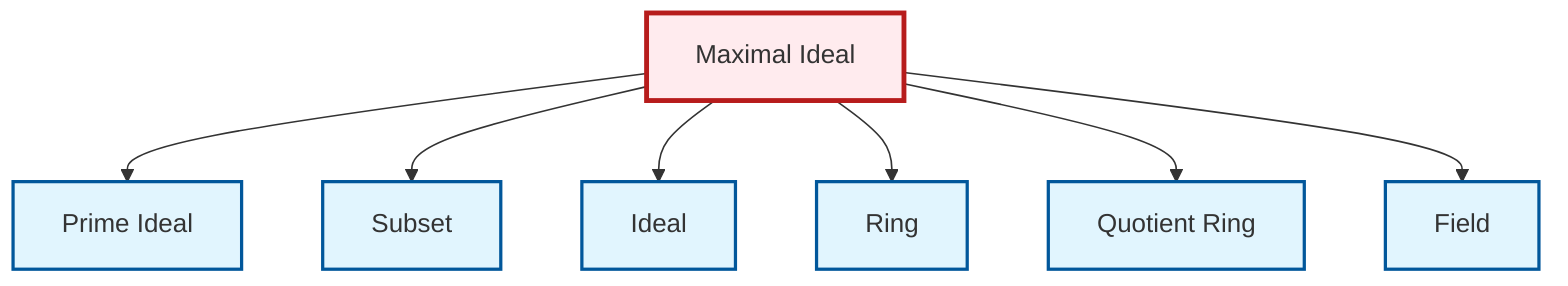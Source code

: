 graph TD
    classDef definition fill:#e1f5fe,stroke:#01579b,stroke-width:2px
    classDef theorem fill:#f3e5f5,stroke:#4a148c,stroke-width:2px
    classDef axiom fill:#fff3e0,stroke:#e65100,stroke-width:2px
    classDef example fill:#e8f5e9,stroke:#1b5e20,stroke-width:2px
    classDef current fill:#ffebee,stroke:#b71c1c,stroke-width:3px
    def-ideal["Ideal"]:::definition
    def-quotient-ring["Quotient Ring"]:::definition
    def-subset["Subset"]:::definition
    def-ring["Ring"]:::definition
    def-maximal-ideal["Maximal Ideal"]:::definition
    def-prime-ideal["Prime Ideal"]:::definition
    def-field["Field"]:::definition
    def-maximal-ideal --> def-prime-ideal
    def-maximal-ideal --> def-subset
    def-maximal-ideal --> def-ideal
    def-maximal-ideal --> def-ring
    def-maximal-ideal --> def-quotient-ring
    def-maximal-ideal --> def-field
    class def-maximal-ideal current